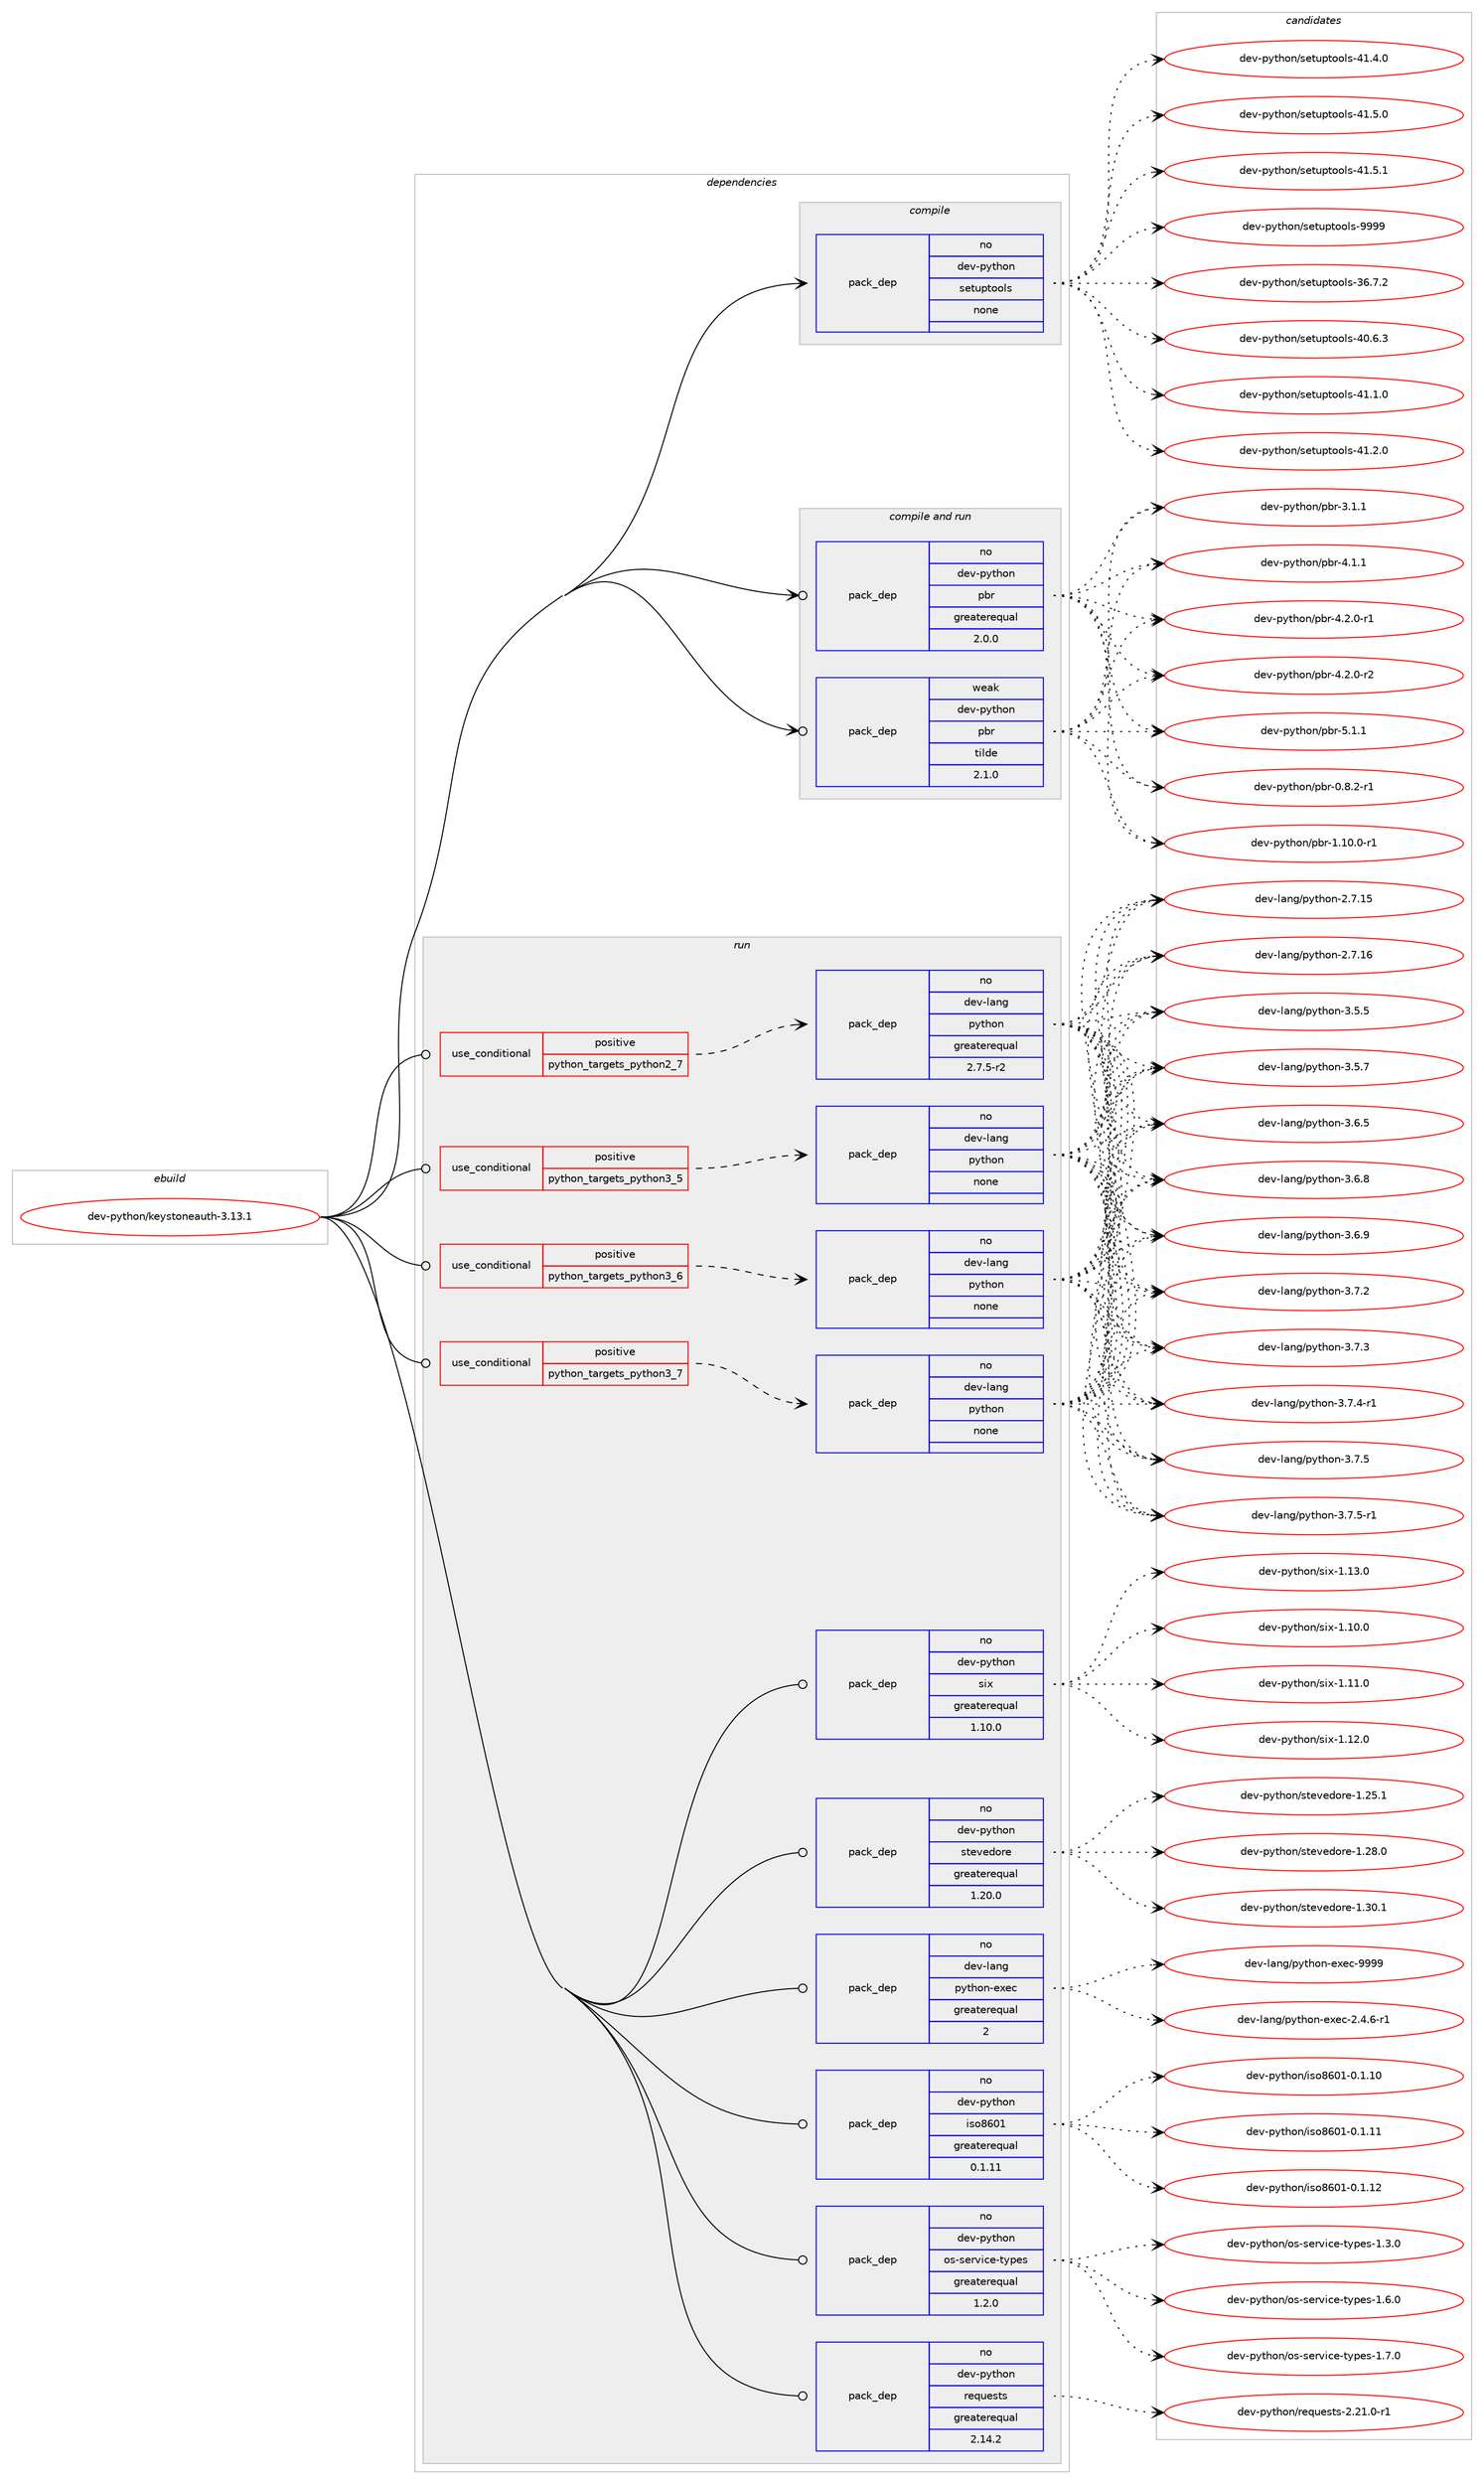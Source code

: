 digraph prolog {

# *************
# Graph options
# *************

newrank=true;
concentrate=true;
compound=true;
graph [rankdir=LR,fontname=Helvetica,fontsize=10,ranksep=1.5];#, ranksep=2.5, nodesep=0.2];
edge  [arrowhead=vee];
node  [fontname=Helvetica,fontsize=10];

# **********
# The ebuild
# **********

subgraph cluster_leftcol {
color=gray;
rank=same;
label=<<i>ebuild</i>>;
id [label="dev-python/keystoneauth-3.13.1", color=red, width=4, href="../dev-python/keystoneauth-3.13.1.svg"];
}

# ****************
# The dependencies
# ****************

subgraph cluster_midcol {
color=gray;
label=<<i>dependencies</i>>;
subgraph cluster_compile {
fillcolor="#eeeeee";
style=filled;
label=<<i>compile</i>>;
subgraph pack458653 {
dependency612224 [label=<<TABLE BORDER="0" CELLBORDER="1" CELLSPACING="0" CELLPADDING="4" WIDTH="220"><TR><TD ROWSPAN="6" CELLPADDING="30">pack_dep</TD></TR><TR><TD WIDTH="110">no</TD></TR><TR><TD>dev-python</TD></TR><TR><TD>setuptools</TD></TR><TR><TD>none</TD></TR><TR><TD></TD></TR></TABLE>>, shape=none, color=blue];
}
id:e -> dependency612224:w [weight=20,style="solid",arrowhead="vee"];
}
subgraph cluster_compileandrun {
fillcolor="#eeeeee";
style=filled;
label=<<i>compile and run</i>>;
subgraph pack458654 {
dependency612225 [label=<<TABLE BORDER="0" CELLBORDER="1" CELLSPACING="0" CELLPADDING="4" WIDTH="220"><TR><TD ROWSPAN="6" CELLPADDING="30">pack_dep</TD></TR><TR><TD WIDTH="110">no</TD></TR><TR><TD>dev-python</TD></TR><TR><TD>pbr</TD></TR><TR><TD>greaterequal</TD></TR><TR><TD>2.0.0</TD></TR></TABLE>>, shape=none, color=blue];
}
id:e -> dependency612225:w [weight=20,style="solid",arrowhead="odotvee"];
subgraph pack458655 {
dependency612226 [label=<<TABLE BORDER="0" CELLBORDER="1" CELLSPACING="0" CELLPADDING="4" WIDTH="220"><TR><TD ROWSPAN="6" CELLPADDING="30">pack_dep</TD></TR><TR><TD WIDTH="110">weak</TD></TR><TR><TD>dev-python</TD></TR><TR><TD>pbr</TD></TR><TR><TD>tilde</TD></TR><TR><TD>2.1.0</TD></TR></TABLE>>, shape=none, color=blue];
}
id:e -> dependency612226:w [weight=20,style="solid",arrowhead="odotvee"];
}
subgraph cluster_run {
fillcolor="#eeeeee";
style=filled;
label=<<i>run</i>>;
subgraph cond141767 {
dependency612227 [label=<<TABLE BORDER="0" CELLBORDER="1" CELLSPACING="0" CELLPADDING="4"><TR><TD ROWSPAN="3" CELLPADDING="10">use_conditional</TD></TR><TR><TD>positive</TD></TR><TR><TD>python_targets_python2_7</TD></TR></TABLE>>, shape=none, color=red];
subgraph pack458656 {
dependency612228 [label=<<TABLE BORDER="0" CELLBORDER="1" CELLSPACING="0" CELLPADDING="4" WIDTH="220"><TR><TD ROWSPAN="6" CELLPADDING="30">pack_dep</TD></TR><TR><TD WIDTH="110">no</TD></TR><TR><TD>dev-lang</TD></TR><TR><TD>python</TD></TR><TR><TD>greaterequal</TD></TR><TR><TD>2.7.5-r2</TD></TR></TABLE>>, shape=none, color=blue];
}
dependency612227:e -> dependency612228:w [weight=20,style="dashed",arrowhead="vee"];
}
id:e -> dependency612227:w [weight=20,style="solid",arrowhead="odot"];
subgraph cond141768 {
dependency612229 [label=<<TABLE BORDER="0" CELLBORDER="1" CELLSPACING="0" CELLPADDING="4"><TR><TD ROWSPAN="3" CELLPADDING="10">use_conditional</TD></TR><TR><TD>positive</TD></TR><TR><TD>python_targets_python3_5</TD></TR></TABLE>>, shape=none, color=red];
subgraph pack458657 {
dependency612230 [label=<<TABLE BORDER="0" CELLBORDER="1" CELLSPACING="0" CELLPADDING="4" WIDTH="220"><TR><TD ROWSPAN="6" CELLPADDING="30">pack_dep</TD></TR><TR><TD WIDTH="110">no</TD></TR><TR><TD>dev-lang</TD></TR><TR><TD>python</TD></TR><TR><TD>none</TD></TR><TR><TD></TD></TR></TABLE>>, shape=none, color=blue];
}
dependency612229:e -> dependency612230:w [weight=20,style="dashed",arrowhead="vee"];
}
id:e -> dependency612229:w [weight=20,style="solid",arrowhead="odot"];
subgraph cond141769 {
dependency612231 [label=<<TABLE BORDER="0" CELLBORDER="1" CELLSPACING="0" CELLPADDING="4"><TR><TD ROWSPAN="3" CELLPADDING="10">use_conditional</TD></TR><TR><TD>positive</TD></TR><TR><TD>python_targets_python3_6</TD></TR></TABLE>>, shape=none, color=red];
subgraph pack458658 {
dependency612232 [label=<<TABLE BORDER="0" CELLBORDER="1" CELLSPACING="0" CELLPADDING="4" WIDTH="220"><TR><TD ROWSPAN="6" CELLPADDING="30">pack_dep</TD></TR><TR><TD WIDTH="110">no</TD></TR><TR><TD>dev-lang</TD></TR><TR><TD>python</TD></TR><TR><TD>none</TD></TR><TR><TD></TD></TR></TABLE>>, shape=none, color=blue];
}
dependency612231:e -> dependency612232:w [weight=20,style="dashed",arrowhead="vee"];
}
id:e -> dependency612231:w [weight=20,style="solid",arrowhead="odot"];
subgraph cond141770 {
dependency612233 [label=<<TABLE BORDER="0" CELLBORDER="1" CELLSPACING="0" CELLPADDING="4"><TR><TD ROWSPAN="3" CELLPADDING="10">use_conditional</TD></TR><TR><TD>positive</TD></TR><TR><TD>python_targets_python3_7</TD></TR></TABLE>>, shape=none, color=red];
subgraph pack458659 {
dependency612234 [label=<<TABLE BORDER="0" CELLBORDER="1" CELLSPACING="0" CELLPADDING="4" WIDTH="220"><TR><TD ROWSPAN="6" CELLPADDING="30">pack_dep</TD></TR><TR><TD WIDTH="110">no</TD></TR><TR><TD>dev-lang</TD></TR><TR><TD>python</TD></TR><TR><TD>none</TD></TR><TR><TD></TD></TR></TABLE>>, shape=none, color=blue];
}
dependency612233:e -> dependency612234:w [weight=20,style="dashed",arrowhead="vee"];
}
id:e -> dependency612233:w [weight=20,style="solid",arrowhead="odot"];
subgraph pack458660 {
dependency612235 [label=<<TABLE BORDER="0" CELLBORDER="1" CELLSPACING="0" CELLPADDING="4" WIDTH="220"><TR><TD ROWSPAN="6" CELLPADDING="30">pack_dep</TD></TR><TR><TD WIDTH="110">no</TD></TR><TR><TD>dev-lang</TD></TR><TR><TD>python-exec</TD></TR><TR><TD>greaterequal</TD></TR><TR><TD>2</TD></TR></TABLE>>, shape=none, color=blue];
}
id:e -> dependency612235:w [weight=20,style="solid",arrowhead="odot"];
subgraph pack458661 {
dependency612236 [label=<<TABLE BORDER="0" CELLBORDER="1" CELLSPACING="0" CELLPADDING="4" WIDTH="220"><TR><TD ROWSPAN="6" CELLPADDING="30">pack_dep</TD></TR><TR><TD WIDTH="110">no</TD></TR><TR><TD>dev-python</TD></TR><TR><TD>iso8601</TD></TR><TR><TD>greaterequal</TD></TR><TR><TD>0.1.11</TD></TR></TABLE>>, shape=none, color=blue];
}
id:e -> dependency612236:w [weight=20,style="solid",arrowhead="odot"];
subgraph pack458662 {
dependency612237 [label=<<TABLE BORDER="0" CELLBORDER="1" CELLSPACING="0" CELLPADDING="4" WIDTH="220"><TR><TD ROWSPAN="6" CELLPADDING="30">pack_dep</TD></TR><TR><TD WIDTH="110">no</TD></TR><TR><TD>dev-python</TD></TR><TR><TD>os-service-types</TD></TR><TR><TD>greaterequal</TD></TR><TR><TD>1.2.0</TD></TR></TABLE>>, shape=none, color=blue];
}
id:e -> dependency612237:w [weight=20,style="solid",arrowhead="odot"];
subgraph pack458663 {
dependency612238 [label=<<TABLE BORDER="0" CELLBORDER="1" CELLSPACING="0" CELLPADDING="4" WIDTH="220"><TR><TD ROWSPAN="6" CELLPADDING="30">pack_dep</TD></TR><TR><TD WIDTH="110">no</TD></TR><TR><TD>dev-python</TD></TR><TR><TD>requests</TD></TR><TR><TD>greaterequal</TD></TR><TR><TD>2.14.2</TD></TR></TABLE>>, shape=none, color=blue];
}
id:e -> dependency612238:w [weight=20,style="solid",arrowhead="odot"];
subgraph pack458664 {
dependency612239 [label=<<TABLE BORDER="0" CELLBORDER="1" CELLSPACING="0" CELLPADDING="4" WIDTH="220"><TR><TD ROWSPAN="6" CELLPADDING="30">pack_dep</TD></TR><TR><TD WIDTH="110">no</TD></TR><TR><TD>dev-python</TD></TR><TR><TD>six</TD></TR><TR><TD>greaterequal</TD></TR><TR><TD>1.10.0</TD></TR></TABLE>>, shape=none, color=blue];
}
id:e -> dependency612239:w [weight=20,style="solid",arrowhead="odot"];
subgraph pack458665 {
dependency612240 [label=<<TABLE BORDER="0" CELLBORDER="1" CELLSPACING="0" CELLPADDING="4" WIDTH="220"><TR><TD ROWSPAN="6" CELLPADDING="30">pack_dep</TD></TR><TR><TD WIDTH="110">no</TD></TR><TR><TD>dev-python</TD></TR><TR><TD>stevedore</TD></TR><TR><TD>greaterequal</TD></TR><TR><TD>1.20.0</TD></TR></TABLE>>, shape=none, color=blue];
}
id:e -> dependency612240:w [weight=20,style="solid",arrowhead="odot"];
}
}

# **************
# The candidates
# **************

subgraph cluster_choices {
rank=same;
color=gray;
label=<<i>candidates</i>>;

subgraph choice458653 {
color=black;
nodesep=1;
choice100101118451121211161041111104711510111611711211611111110811545515446554650 [label="dev-python/setuptools-36.7.2", color=red, width=4,href="../dev-python/setuptools-36.7.2.svg"];
choice100101118451121211161041111104711510111611711211611111110811545524846544651 [label="dev-python/setuptools-40.6.3", color=red, width=4,href="../dev-python/setuptools-40.6.3.svg"];
choice100101118451121211161041111104711510111611711211611111110811545524946494648 [label="dev-python/setuptools-41.1.0", color=red, width=4,href="../dev-python/setuptools-41.1.0.svg"];
choice100101118451121211161041111104711510111611711211611111110811545524946504648 [label="dev-python/setuptools-41.2.0", color=red, width=4,href="../dev-python/setuptools-41.2.0.svg"];
choice100101118451121211161041111104711510111611711211611111110811545524946524648 [label="dev-python/setuptools-41.4.0", color=red, width=4,href="../dev-python/setuptools-41.4.0.svg"];
choice100101118451121211161041111104711510111611711211611111110811545524946534648 [label="dev-python/setuptools-41.5.0", color=red, width=4,href="../dev-python/setuptools-41.5.0.svg"];
choice100101118451121211161041111104711510111611711211611111110811545524946534649 [label="dev-python/setuptools-41.5.1", color=red, width=4,href="../dev-python/setuptools-41.5.1.svg"];
choice10010111845112121116104111110471151011161171121161111111081154557575757 [label="dev-python/setuptools-9999", color=red, width=4,href="../dev-python/setuptools-9999.svg"];
dependency612224:e -> choice100101118451121211161041111104711510111611711211611111110811545515446554650:w [style=dotted,weight="100"];
dependency612224:e -> choice100101118451121211161041111104711510111611711211611111110811545524846544651:w [style=dotted,weight="100"];
dependency612224:e -> choice100101118451121211161041111104711510111611711211611111110811545524946494648:w [style=dotted,weight="100"];
dependency612224:e -> choice100101118451121211161041111104711510111611711211611111110811545524946504648:w [style=dotted,weight="100"];
dependency612224:e -> choice100101118451121211161041111104711510111611711211611111110811545524946524648:w [style=dotted,weight="100"];
dependency612224:e -> choice100101118451121211161041111104711510111611711211611111110811545524946534648:w [style=dotted,weight="100"];
dependency612224:e -> choice100101118451121211161041111104711510111611711211611111110811545524946534649:w [style=dotted,weight="100"];
dependency612224:e -> choice10010111845112121116104111110471151011161171121161111111081154557575757:w [style=dotted,weight="100"];
}
subgraph choice458654 {
color=black;
nodesep=1;
choice1001011184511212111610411111047112981144548465646504511449 [label="dev-python/pbr-0.8.2-r1", color=red, width=4,href="../dev-python/pbr-0.8.2-r1.svg"];
choice100101118451121211161041111104711298114454946494846484511449 [label="dev-python/pbr-1.10.0-r1", color=red, width=4,href="../dev-python/pbr-1.10.0-r1.svg"];
choice100101118451121211161041111104711298114455146494649 [label="dev-python/pbr-3.1.1", color=red, width=4,href="../dev-python/pbr-3.1.1.svg"];
choice100101118451121211161041111104711298114455246494649 [label="dev-python/pbr-4.1.1", color=red, width=4,href="../dev-python/pbr-4.1.1.svg"];
choice1001011184511212111610411111047112981144552465046484511449 [label="dev-python/pbr-4.2.0-r1", color=red, width=4,href="../dev-python/pbr-4.2.0-r1.svg"];
choice1001011184511212111610411111047112981144552465046484511450 [label="dev-python/pbr-4.2.0-r2", color=red, width=4,href="../dev-python/pbr-4.2.0-r2.svg"];
choice100101118451121211161041111104711298114455346494649 [label="dev-python/pbr-5.1.1", color=red, width=4,href="../dev-python/pbr-5.1.1.svg"];
dependency612225:e -> choice1001011184511212111610411111047112981144548465646504511449:w [style=dotted,weight="100"];
dependency612225:e -> choice100101118451121211161041111104711298114454946494846484511449:w [style=dotted,weight="100"];
dependency612225:e -> choice100101118451121211161041111104711298114455146494649:w [style=dotted,weight="100"];
dependency612225:e -> choice100101118451121211161041111104711298114455246494649:w [style=dotted,weight="100"];
dependency612225:e -> choice1001011184511212111610411111047112981144552465046484511449:w [style=dotted,weight="100"];
dependency612225:e -> choice1001011184511212111610411111047112981144552465046484511450:w [style=dotted,weight="100"];
dependency612225:e -> choice100101118451121211161041111104711298114455346494649:w [style=dotted,weight="100"];
}
subgraph choice458655 {
color=black;
nodesep=1;
choice1001011184511212111610411111047112981144548465646504511449 [label="dev-python/pbr-0.8.2-r1", color=red, width=4,href="../dev-python/pbr-0.8.2-r1.svg"];
choice100101118451121211161041111104711298114454946494846484511449 [label="dev-python/pbr-1.10.0-r1", color=red, width=4,href="../dev-python/pbr-1.10.0-r1.svg"];
choice100101118451121211161041111104711298114455146494649 [label="dev-python/pbr-3.1.1", color=red, width=4,href="../dev-python/pbr-3.1.1.svg"];
choice100101118451121211161041111104711298114455246494649 [label="dev-python/pbr-4.1.1", color=red, width=4,href="../dev-python/pbr-4.1.1.svg"];
choice1001011184511212111610411111047112981144552465046484511449 [label="dev-python/pbr-4.2.0-r1", color=red, width=4,href="../dev-python/pbr-4.2.0-r1.svg"];
choice1001011184511212111610411111047112981144552465046484511450 [label="dev-python/pbr-4.2.0-r2", color=red, width=4,href="../dev-python/pbr-4.2.0-r2.svg"];
choice100101118451121211161041111104711298114455346494649 [label="dev-python/pbr-5.1.1", color=red, width=4,href="../dev-python/pbr-5.1.1.svg"];
dependency612226:e -> choice1001011184511212111610411111047112981144548465646504511449:w [style=dotted,weight="100"];
dependency612226:e -> choice100101118451121211161041111104711298114454946494846484511449:w [style=dotted,weight="100"];
dependency612226:e -> choice100101118451121211161041111104711298114455146494649:w [style=dotted,weight="100"];
dependency612226:e -> choice100101118451121211161041111104711298114455246494649:w [style=dotted,weight="100"];
dependency612226:e -> choice1001011184511212111610411111047112981144552465046484511449:w [style=dotted,weight="100"];
dependency612226:e -> choice1001011184511212111610411111047112981144552465046484511450:w [style=dotted,weight="100"];
dependency612226:e -> choice100101118451121211161041111104711298114455346494649:w [style=dotted,weight="100"];
}
subgraph choice458656 {
color=black;
nodesep=1;
choice10010111845108971101034711212111610411111045504655464953 [label="dev-lang/python-2.7.15", color=red, width=4,href="../dev-lang/python-2.7.15.svg"];
choice10010111845108971101034711212111610411111045504655464954 [label="dev-lang/python-2.7.16", color=red, width=4,href="../dev-lang/python-2.7.16.svg"];
choice100101118451089711010347112121116104111110455146534653 [label="dev-lang/python-3.5.5", color=red, width=4,href="../dev-lang/python-3.5.5.svg"];
choice100101118451089711010347112121116104111110455146534655 [label="dev-lang/python-3.5.7", color=red, width=4,href="../dev-lang/python-3.5.7.svg"];
choice100101118451089711010347112121116104111110455146544653 [label="dev-lang/python-3.6.5", color=red, width=4,href="../dev-lang/python-3.6.5.svg"];
choice100101118451089711010347112121116104111110455146544656 [label="dev-lang/python-3.6.8", color=red, width=4,href="../dev-lang/python-3.6.8.svg"];
choice100101118451089711010347112121116104111110455146544657 [label="dev-lang/python-3.6.9", color=red, width=4,href="../dev-lang/python-3.6.9.svg"];
choice100101118451089711010347112121116104111110455146554650 [label="dev-lang/python-3.7.2", color=red, width=4,href="../dev-lang/python-3.7.2.svg"];
choice100101118451089711010347112121116104111110455146554651 [label="dev-lang/python-3.7.3", color=red, width=4,href="../dev-lang/python-3.7.3.svg"];
choice1001011184510897110103471121211161041111104551465546524511449 [label="dev-lang/python-3.7.4-r1", color=red, width=4,href="../dev-lang/python-3.7.4-r1.svg"];
choice100101118451089711010347112121116104111110455146554653 [label="dev-lang/python-3.7.5", color=red, width=4,href="../dev-lang/python-3.7.5.svg"];
choice1001011184510897110103471121211161041111104551465546534511449 [label="dev-lang/python-3.7.5-r1", color=red, width=4,href="../dev-lang/python-3.7.5-r1.svg"];
dependency612228:e -> choice10010111845108971101034711212111610411111045504655464953:w [style=dotted,weight="100"];
dependency612228:e -> choice10010111845108971101034711212111610411111045504655464954:w [style=dotted,weight="100"];
dependency612228:e -> choice100101118451089711010347112121116104111110455146534653:w [style=dotted,weight="100"];
dependency612228:e -> choice100101118451089711010347112121116104111110455146534655:w [style=dotted,weight="100"];
dependency612228:e -> choice100101118451089711010347112121116104111110455146544653:w [style=dotted,weight="100"];
dependency612228:e -> choice100101118451089711010347112121116104111110455146544656:w [style=dotted,weight="100"];
dependency612228:e -> choice100101118451089711010347112121116104111110455146544657:w [style=dotted,weight="100"];
dependency612228:e -> choice100101118451089711010347112121116104111110455146554650:w [style=dotted,weight="100"];
dependency612228:e -> choice100101118451089711010347112121116104111110455146554651:w [style=dotted,weight="100"];
dependency612228:e -> choice1001011184510897110103471121211161041111104551465546524511449:w [style=dotted,weight="100"];
dependency612228:e -> choice100101118451089711010347112121116104111110455146554653:w [style=dotted,weight="100"];
dependency612228:e -> choice1001011184510897110103471121211161041111104551465546534511449:w [style=dotted,weight="100"];
}
subgraph choice458657 {
color=black;
nodesep=1;
choice10010111845108971101034711212111610411111045504655464953 [label="dev-lang/python-2.7.15", color=red, width=4,href="../dev-lang/python-2.7.15.svg"];
choice10010111845108971101034711212111610411111045504655464954 [label="dev-lang/python-2.7.16", color=red, width=4,href="../dev-lang/python-2.7.16.svg"];
choice100101118451089711010347112121116104111110455146534653 [label="dev-lang/python-3.5.5", color=red, width=4,href="../dev-lang/python-3.5.5.svg"];
choice100101118451089711010347112121116104111110455146534655 [label="dev-lang/python-3.5.7", color=red, width=4,href="../dev-lang/python-3.5.7.svg"];
choice100101118451089711010347112121116104111110455146544653 [label="dev-lang/python-3.6.5", color=red, width=4,href="../dev-lang/python-3.6.5.svg"];
choice100101118451089711010347112121116104111110455146544656 [label="dev-lang/python-3.6.8", color=red, width=4,href="../dev-lang/python-3.6.8.svg"];
choice100101118451089711010347112121116104111110455146544657 [label="dev-lang/python-3.6.9", color=red, width=4,href="../dev-lang/python-3.6.9.svg"];
choice100101118451089711010347112121116104111110455146554650 [label="dev-lang/python-3.7.2", color=red, width=4,href="../dev-lang/python-3.7.2.svg"];
choice100101118451089711010347112121116104111110455146554651 [label="dev-lang/python-3.7.3", color=red, width=4,href="../dev-lang/python-3.7.3.svg"];
choice1001011184510897110103471121211161041111104551465546524511449 [label="dev-lang/python-3.7.4-r1", color=red, width=4,href="../dev-lang/python-3.7.4-r1.svg"];
choice100101118451089711010347112121116104111110455146554653 [label="dev-lang/python-3.7.5", color=red, width=4,href="../dev-lang/python-3.7.5.svg"];
choice1001011184510897110103471121211161041111104551465546534511449 [label="dev-lang/python-3.7.5-r1", color=red, width=4,href="../dev-lang/python-3.7.5-r1.svg"];
dependency612230:e -> choice10010111845108971101034711212111610411111045504655464953:w [style=dotted,weight="100"];
dependency612230:e -> choice10010111845108971101034711212111610411111045504655464954:w [style=dotted,weight="100"];
dependency612230:e -> choice100101118451089711010347112121116104111110455146534653:w [style=dotted,weight="100"];
dependency612230:e -> choice100101118451089711010347112121116104111110455146534655:w [style=dotted,weight="100"];
dependency612230:e -> choice100101118451089711010347112121116104111110455146544653:w [style=dotted,weight="100"];
dependency612230:e -> choice100101118451089711010347112121116104111110455146544656:w [style=dotted,weight="100"];
dependency612230:e -> choice100101118451089711010347112121116104111110455146544657:w [style=dotted,weight="100"];
dependency612230:e -> choice100101118451089711010347112121116104111110455146554650:w [style=dotted,weight="100"];
dependency612230:e -> choice100101118451089711010347112121116104111110455146554651:w [style=dotted,weight="100"];
dependency612230:e -> choice1001011184510897110103471121211161041111104551465546524511449:w [style=dotted,weight="100"];
dependency612230:e -> choice100101118451089711010347112121116104111110455146554653:w [style=dotted,weight="100"];
dependency612230:e -> choice1001011184510897110103471121211161041111104551465546534511449:w [style=dotted,weight="100"];
}
subgraph choice458658 {
color=black;
nodesep=1;
choice10010111845108971101034711212111610411111045504655464953 [label="dev-lang/python-2.7.15", color=red, width=4,href="../dev-lang/python-2.7.15.svg"];
choice10010111845108971101034711212111610411111045504655464954 [label="dev-lang/python-2.7.16", color=red, width=4,href="../dev-lang/python-2.7.16.svg"];
choice100101118451089711010347112121116104111110455146534653 [label="dev-lang/python-3.5.5", color=red, width=4,href="../dev-lang/python-3.5.5.svg"];
choice100101118451089711010347112121116104111110455146534655 [label="dev-lang/python-3.5.7", color=red, width=4,href="../dev-lang/python-3.5.7.svg"];
choice100101118451089711010347112121116104111110455146544653 [label="dev-lang/python-3.6.5", color=red, width=4,href="../dev-lang/python-3.6.5.svg"];
choice100101118451089711010347112121116104111110455146544656 [label="dev-lang/python-3.6.8", color=red, width=4,href="../dev-lang/python-3.6.8.svg"];
choice100101118451089711010347112121116104111110455146544657 [label="dev-lang/python-3.6.9", color=red, width=4,href="../dev-lang/python-3.6.9.svg"];
choice100101118451089711010347112121116104111110455146554650 [label="dev-lang/python-3.7.2", color=red, width=4,href="../dev-lang/python-3.7.2.svg"];
choice100101118451089711010347112121116104111110455146554651 [label="dev-lang/python-3.7.3", color=red, width=4,href="../dev-lang/python-3.7.3.svg"];
choice1001011184510897110103471121211161041111104551465546524511449 [label="dev-lang/python-3.7.4-r1", color=red, width=4,href="../dev-lang/python-3.7.4-r1.svg"];
choice100101118451089711010347112121116104111110455146554653 [label="dev-lang/python-3.7.5", color=red, width=4,href="../dev-lang/python-3.7.5.svg"];
choice1001011184510897110103471121211161041111104551465546534511449 [label="dev-lang/python-3.7.5-r1", color=red, width=4,href="../dev-lang/python-3.7.5-r1.svg"];
dependency612232:e -> choice10010111845108971101034711212111610411111045504655464953:w [style=dotted,weight="100"];
dependency612232:e -> choice10010111845108971101034711212111610411111045504655464954:w [style=dotted,weight="100"];
dependency612232:e -> choice100101118451089711010347112121116104111110455146534653:w [style=dotted,weight="100"];
dependency612232:e -> choice100101118451089711010347112121116104111110455146534655:w [style=dotted,weight="100"];
dependency612232:e -> choice100101118451089711010347112121116104111110455146544653:w [style=dotted,weight="100"];
dependency612232:e -> choice100101118451089711010347112121116104111110455146544656:w [style=dotted,weight="100"];
dependency612232:e -> choice100101118451089711010347112121116104111110455146544657:w [style=dotted,weight="100"];
dependency612232:e -> choice100101118451089711010347112121116104111110455146554650:w [style=dotted,weight="100"];
dependency612232:e -> choice100101118451089711010347112121116104111110455146554651:w [style=dotted,weight="100"];
dependency612232:e -> choice1001011184510897110103471121211161041111104551465546524511449:w [style=dotted,weight="100"];
dependency612232:e -> choice100101118451089711010347112121116104111110455146554653:w [style=dotted,weight="100"];
dependency612232:e -> choice1001011184510897110103471121211161041111104551465546534511449:w [style=dotted,weight="100"];
}
subgraph choice458659 {
color=black;
nodesep=1;
choice10010111845108971101034711212111610411111045504655464953 [label="dev-lang/python-2.7.15", color=red, width=4,href="../dev-lang/python-2.7.15.svg"];
choice10010111845108971101034711212111610411111045504655464954 [label="dev-lang/python-2.7.16", color=red, width=4,href="../dev-lang/python-2.7.16.svg"];
choice100101118451089711010347112121116104111110455146534653 [label="dev-lang/python-3.5.5", color=red, width=4,href="../dev-lang/python-3.5.5.svg"];
choice100101118451089711010347112121116104111110455146534655 [label="dev-lang/python-3.5.7", color=red, width=4,href="../dev-lang/python-3.5.7.svg"];
choice100101118451089711010347112121116104111110455146544653 [label="dev-lang/python-3.6.5", color=red, width=4,href="../dev-lang/python-3.6.5.svg"];
choice100101118451089711010347112121116104111110455146544656 [label="dev-lang/python-3.6.8", color=red, width=4,href="../dev-lang/python-3.6.8.svg"];
choice100101118451089711010347112121116104111110455146544657 [label="dev-lang/python-3.6.9", color=red, width=4,href="../dev-lang/python-3.6.9.svg"];
choice100101118451089711010347112121116104111110455146554650 [label="dev-lang/python-3.7.2", color=red, width=4,href="../dev-lang/python-3.7.2.svg"];
choice100101118451089711010347112121116104111110455146554651 [label="dev-lang/python-3.7.3", color=red, width=4,href="../dev-lang/python-3.7.3.svg"];
choice1001011184510897110103471121211161041111104551465546524511449 [label="dev-lang/python-3.7.4-r1", color=red, width=4,href="../dev-lang/python-3.7.4-r1.svg"];
choice100101118451089711010347112121116104111110455146554653 [label="dev-lang/python-3.7.5", color=red, width=4,href="../dev-lang/python-3.7.5.svg"];
choice1001011184510897110103471121211161041111104551465546534511449 [label="dev-lang/python-3.7.5-r1", color=red, width=4,href="../dev-lang/python-3.7.5-r1.svg"];
dependency612234:e -> choice10010111845108971101034711212111610411111045504655464953:w [style=dotted,weight="100"];
dependency612234:e -> choice10010111845108971101034711212111610411111045504655464954:w [style=dotted,weight="100"];
dependency612234:e -> choice100101118451089711010347112121116104111110455146534653:w [style=dotted,weight="100"];
dependency612234:e -> choice100101118451089711010347112121116104111110455146534655:w [style=dotted,weight="100"];
dependency612234:e -> choice100101118451089711010347112121116104111110455146544653:w [style=dotted,weight="100"];
dependency612234:e -> choice100101118451089711010347112121116104111110455146544656:w [style=dotted,weight="100"];
dependency612234:e -> choice100101118451089711010347112121116104111110455146544657:w [style=dotted,weight="100"];
dependency612234:e -> choice100101118451089711010347112121116104111110455146554650:w [style=dotted,weight="100"];
dependency612234:e -> choice100101118451089711010347112121116104111110455146554651:w [style=dotted,weight="100"];
dependency612234:e -> choice1001011184510897110103471121211161041111104551465546524511449:w [style=dotted,weight="100"];
dependency612234:e -> choice100101118451089711010347112121116104111110455146554653:w [style=dotted,weight="100"];
dependency612234:e -> choice1001011184510897110103471121211161041111104551465546534511449:w [style=dotted,weight="100"];
}
subgraph choice458660 {
color=black;
nodesep=1;
choice10010111845108971101034711212111610411111045101120101994550465246544511449 [label="dev-lang/python-exec-2.4.6-r1", color=red, width=4,href="../dev-lang/python-exec-2.4.6-r1.svg"];
choice10010111845108971101034711212111610411111045101120101994557575757 [label="dev-lang/python-exec-9999", color=red, width=4,href="../dev-lang/python-exec-9999.svg"];
dependency612235:e -> choice10010111845108971101034711212111610411111045101120101994550465246544511449:w [style=dotted,weight="100"];
dependency612235:e -> choice10010111845108971101034711212111610411111045101120101994557575757:w [style=dotted,weight="100"];
}
subgraph choice458661 {
color=black;
nodesep=1;
choice10010111845112121116104111110471051151115654484945484649464948 [label="dev-python/iso8601-0.1.10", color=red, width=4,href="../dev-python/iso8601-0.1.10.svg"];
choice10010111845112121116104111110471051151115654484945484649464949 [label="dev-python/iso8601-0.1.11", color=red, width=4,href="../dev-python/iso8601-0.1.11.svg"];
choice10010111845112121116104111110471051151115654484945484649464950 [label="dev-python/iso8601-0.1.12", color=red, width=4,href="../dev-python/iso8601-0.1.12.svg"];
dependency612236:e -> choice10010111845112121116104111110471051151115654484945484649464948:w [style=dotted,weight="100"];
dependency612236:e -> choice10010111845112121116104111110471051151115654484945484649464949:w [style=dotted,weight="100"];
dependency612236:e -> choice10010111845112121116104111110471051151115654484945484649464950:w [style=dotted,weight="100"];
}
subgraph choice458662 {
color=black;
nodesep=1;
choice1001011184511212111610411111047111115451151011141181059910145116121112101115454946514648 [label="dev-python/os-service-types-1.3.0", color=red, width=4,href="../dev-python/os-service-types-1.3.0.svg"];
choice1001011184511212111610411111047111115451151011141181059910145116121112101115454946544648 [label="dev-python/os-service-types-1.6.0", color=red, width=4,href="../dev-python/os-service-types-1.6.0.svg"];
choice1001011184511212111610411111047111115451151011141181059910145116121112101115454946554648 [label="dev-python/os-service-types-1.7.0", color=red, width=4,href="../dev-python/os-service-types-1.7.0.svg"];
dependency612237:e -> choice1001011184511212111610411111047111115451151011141181059910145116121112101115454946514648:w [style=dotted,weight="100"];
dependency612237:e -> choice1001011184511212111610411111047111115451151011141181059910145116121112101115454946544648:w [style=dotted,weight="100"];
dependency612237:e -> choice1001011184511212111610411111047111115451151011141181059910145116121112101115454946554648:w [style=dotted,weight="100"];
}
subgraph choice458663 {
color=black;
nodesep=1;
choice1001011184511212111610411111047114101113117101115116115455046504946484511449 [label="dev-python/requests-2.21.0-r1", color=red, width=4,href="../dev-python/requests-2.21.0-r1.svg"];
dependency612238:e -> choice1001011184511212111610411111047114101113117101115116115455046504946484511449:w [style=dotted,weight="100"];
}
subgraph choice458664 {
color=black;
nodesep=1;
choice100101118451121211161041111104711510512045494649484648 [label="dev-python/six-1.10.0", color=red, width=4,href="../dev-python/six-1.10.0.svg"];
choice100101118451121211161041111104711510512045494649494648 [label="dev-python/six-1.11.0", color=red, width=4,href="../dev-python/six-1.11.0.svg"];
choice100101118451121211161041111104711510512045494649504648 [label="dev-python/six-1.12.0", color=red, width=4,href="../dev-python/six-1.12.0.svg"];
choice100101118451121211161041111104711510512045494649514648 [label="dev-python/six-1.13.0", color=red, width=4,href="../dev-python/six-1.13.0.svg"];
dependency612239:e -> choice100101118451121211161041111104711510512045494649484648:w [style=dotted,weight="100"];
dependency612239:e -> choice100101118451121211161041111104711510512045494649494648:w [style=dotted,weight="100"];
dependency612239:e -> choice100101118451121211161041111104711510512045494649504648:w [style=dotted,weight="100"];
dependency612239:e -> choice100101118451121211161041111104711510512045494649514648:w [style=dotted,weight="100"];
}
subgraph choice458665 {
color=black;
nodesep=1;
choice100101118451121211161041111104711511610111810110011111410145494650534649 [label="dev-python/stevedore-1.25.1", color=red, width=4,href="../dev-python/stevedore-1.25.1.svg"];
choice100101118451121211161041111104711511610111810110011111410145494650564648 [label="dev-python/stevedore-1.28.0", color=red, width=4,href="../dev-python/stevedore-1.28.0.svg"];
choice100101118451121211161041111104711511610111810110011111410145494651484649 [label="dev-python/stevedore-1.30.1", color=red, width=4,href="../dev-python/stevedore-1.30.1.svg"];
dependency612240:e -> choice100101118451121211161041111104711511610111810110011111410145494650534649:w [style=dotted,weight="100"];
dependency612240:e -> choice100101118451121211161041111104711511610111810110011111410145494650564648:w [style=dotted,weight="100"];
dependency612240:e -> choice100101118451121211161041111104711511610111810110011111410145494651484649:w [style=dotted,weight="100"];
}
}

}
